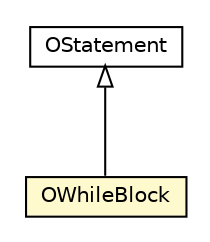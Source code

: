 #!/usr/local/bin/dot
#
# Class diagram 
# Generated by UMLGraph version R5_6-24-gf6e263 (http://www.umlgraph.org/)
#

digraph G {
	edge [fontname="Helvetica",fontsize=10,labelfontname="Helvetica",labelfontsize=10];
	node [fontname="Helvetica",fontsize=10,shape=plaintext];
	nodesep=0.25;
	ranksep=0.5;
	// com.orientechnologies.orient.core.sql.parser.OWhileBlock
	c7542686 [label=<<table title="com.orientechnologies.orient.core.sql.parser.OWhileBlock" border="0" cellborder="1" cellspacing="0" cellpadding="2" port="p" bgcolor="lemonChiffon" href="./OWhileBlock.html">
		<tr><td><table border="0" cellspacing="0" cellpadding="1">
<tr><td align="center" balign="center"> OWhileBlock </td></tr>
		</table></td></tr>
		</table>>, URL="./OWhileBlock.html", fontname="Helvetica", fontcolor="black", fontsize=10.0];
	// com.orientechnologies.orient.core.sql.parser.OStatement
	c7542710 [label=<<table title="com.orientechnologies.orient.core.sql.parser.OStatement" border="0" cellborder="1" cellspacing="0" cellpadding="2" port="p" href="./OStatement.html">
		<tr><td><table border="0" cellspacing="0" cellpadding="1">
<tr><td align="center" balign="center"> OStatement </td></tr>
		</table></td></tr>
		</table>>, URL="./OStatement.html", fontname="Helvetica", fontcolor="black", fontsize=10.0];
	//com.orientechnologies.orient.core.sql.parser.OWhileBlock extends com.orientechnologies.orient.core.sql.parser.OStatement
	c7542710:p -> c7542686:p [dir=back,arrowtail=empty];
}

